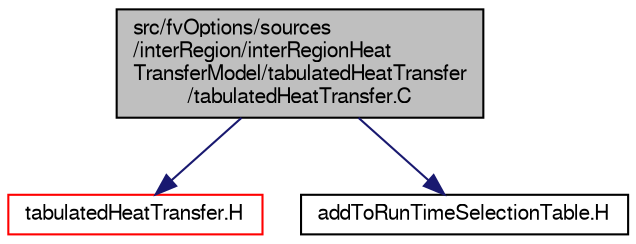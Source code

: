 digraph "src/fvOptions/sources/interRegion/interRegionHeatTransferModel/tabulatedHeatTransfer/tabulatedHeatTransfer.C"
{
  bgcolor="transparent";
  edge [fontname="FreeSans",fontsize="10",labelfontname="FreeSans",labelfontsize="10"];
  node [fontname="FreeSans",fontsize="10",shape=record];
  Node0 [label="src/fvOptions/sources\l/interRegion/interRegionHeat\lTransferModel/tabulatedHeatTransfer\l/tabulatedHeatTransfer.C",height=0.2,width=0.4,color="black", fillcolor="grey75", style="filled", fontcolor="black"];
  Node0 -> Node1 [color="midnightblue",fontsize="10",style="solid",fontname="FreeSans"];
  Node1 [label="tabulatedHeatTransfer.H",height=0.2,width=0.4,color="red",URL="$a04811.html"];
  Node0 -> Node340 [color="midnightblue",fontsize="10",style="solid",fontname="FreeSans"];
  Node340 [label="addToRunTimeSelectionTable.H",height=0.2,width=0.4,color="black",URL="$a09263.html",tooltip="Macros for easy insertion into run-time selection tables. "];
}
